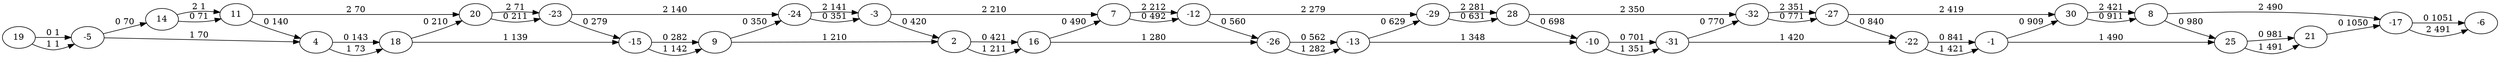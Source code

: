 digraph G
{
rankdir=LR
19 -> -5 [label="0 1"]
-5 -> 14 [label="0 70"]
14 -> 11 [label="0 71"]
11 -> 4 [label="0 140"]
4 -> 18 [label="0 143"]
18 -> 20 [label="0 210"]
20 -> -23 [label="0 211"]
-23 -> -15 [label="0 279"]
-15 -> 9 [label="0 282"]
9 -> -24 [label="0 350"]
-24 -> -3 [label="0 351"]
-3 -> 2 [label="0 420"]
2 -> 16 [label="0 421"]
16 -> 7 [label="0 490"]
7 -> -12 [label="0 492"]
-12 -> -26 [label="0 560"]
-26 -> -13 [label="0 562"]
-13 -> -29 [label="0 629"]
-29 -> 28 [label="0 631"]
28 -> -10 [label="0 698"]
-10 -> -31 [label="0 701"]
-31 -> -32 [label="0 770"]
-32 -> -27 [label="0 771"]
-27 -> -22 [label="0 840"]
-22 -> -1 [label="0 841"]
-1 -> 30 [label="0 909"]
30 -> 8 [label="0 911"]
8 -> 25 [label="0 980"]
25 -> 21 [label="0 981"]
21 -> -17 [label="0 1050"]
-17 -> -6 [label="0 1051"]
19 -> -5 [label="1 1"]
-5 -> 4 [label="1 70"]
4 -> 18 [label="1 73"]
18 -> -15 [label="1 139"]
-15 -> 9 [label="1 142"]
9 -> 2 [label="1 210"]
2 -> 16 [label="1 211"]
16 -> -26 [label="1 280"]
-26 -> -13 [label="1 282"]
-13 -> -10 [label="1 348"]
-10 -> -31 [label="1 351"]
-31 -> -22 [label="1 420"]
-22 -> -1 [label="1 421"]
-1 -> 25 [label="1 490"]
25 -> 21 [label="1 491"]
14 -> 11 [label="2 1"]
11 -> 20 [label="2 70"]
20 -> -23 [label="2 71"]
-23 -> -24 [label="2 140"]
-24 -> -3 [label="2 141"]
-3 -> 7 [label="2 210"]
7 -> -12 [label="2 212"]
-12 -> -29 [label="2 279"]
-29 -> 28 [label="2 281"]
28 -> -32 [label="2 350"]
-32 -> -27 [label="2 351"]
-27 -> 30 [label="2 419"]
30 -> 8 [label="2 421"]
8 -> -17 [label="2 490"]
-17 -> -6 [label="2 491"]
}
